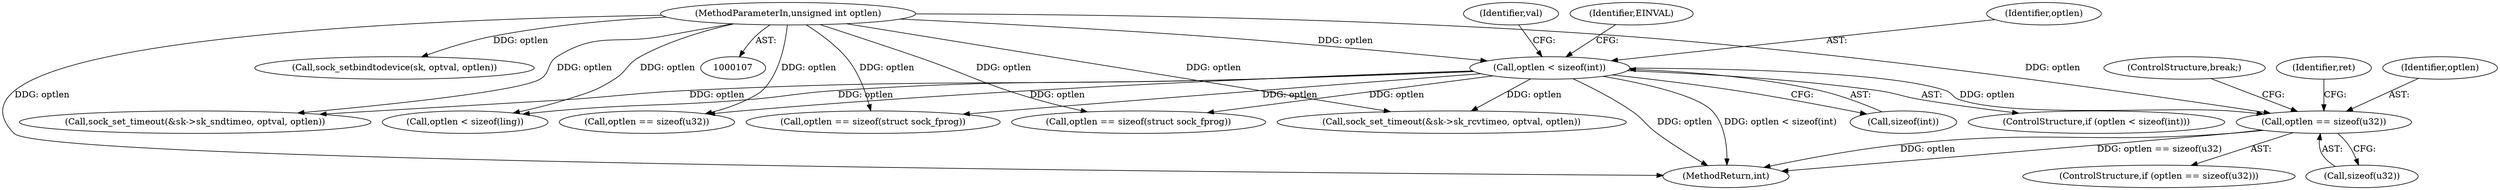 digraph "0_linux_b98b0bc8c431e3ceb4b26b0dfc8db509518fb290@API" {
"1000688" [label="(Call,optlen == sizeof(u32))"];
"1000137" [label="(Call,optlen < sizeof(int))"];
"1000112" [label="(MethodParameterIn,unsigned int optlen)"];
"1000695" [label="(Identifier,ret)"];
"1000137" [label="(Call,optlen < sizeof(int))"];
"1000596" [label="(Call,optlen == sizeof(struct sock_fprog))"];
"1000146" [label="(Identifier,val)"];
"1000690" [label="(Call,sizeof(u32))"];
"1000687" [label="(ControlStructure,if (optlen == sizeof(u32)))"];
"1000689" [label="(Identifier,optlen)"];
"1000688" [label="(Call,optlen == sizeof(u32))"];
"1000627" [label="(Call,optlen == sizeof(u32))"];
"1000657" [label="(Call,optlen == sizeof(struct sock_fprog))"];
"1000112" [label="(MethodParameterIn,unsigned int optlen)"];
"1000356" [label="(Call,optlen < sizeof(ling))"];
"1000139" [label="(Call,sizeof(int))"];
"1000571" [label="(Call,sock_set_timeout(&sk->sk_rcvtimeo, optval, optlen))"];
"1000143" [label="(Identifier,EINVAL)"];
"1000136" [label="(ControlStructure,if (optlen < sizeof(int)))"];
"1000711" [label="(ControlStructure,break;)"];
"1000132" [label="(Call,sock_setbindtodevice(sk, optval, optlen))"];
"1000138" [label="(Identifier,optlen)"];
"1000890" [label="(MethodReturn,int)"];
"1000582" [label="(Call,sock_set_timeout(&sk->sk_sndtimeo, optval, optlen))"];
"1000688" -> "1000687"  [label="AST: "];
"1000688" -> "1000690"  [label="CFG: "];
"1000689" -> "1000688"  [label="AST: "];
"1000690" -> "1000688"  [label="AST: "];
"1000695" -> "1000688"  [label="CFG: "];
"1000711" -> "1000688"  [label="CFG: "];
"1000688" -> "1000890"  [label="DDG: optlen"];
"1000688" -> "1000890"  [label="DDG: optlen == sizeof(u32)"];
"1000137" -> "1000688"  [label="DDG: optlen"];
"1000112" -> "1000688"  [label="DDG: optlen"];
"1000137" -> "1000136"  [label="AST: "];
"1000137" -> "1000139"  [label="CFG: "];
"1000138" -> "1000137"  [label="AST: "];
"1000139" -> "1000137"  [label="AST: "];
"1000143" -> "1000137"  [label="CFG: "];
"1000146" -> "1000137"  [label="CFG: "];
"1000137" -> "1000890"  [label="DDG: optlen"];
"1000137" -> "1000890"  [label="DDG: optlen < sizeof(int)"];
"1000112" -> "1000137"  [label="DDG: optlen"];
"1000137" -> "1000356"  [label="DDG: optlen"];
"1000137" -> "1000571"  [label="DDG: optlen"];
"1000137" -> "1000582"  [label="DDG: optlen"];
"1000137" -> "1000596"  [label="DDG: optlen"];
"1000137" -> "1000627"  [label="DDG: optlen"];
"1000137" -> "1000657"  [label="DDG: optlen"];
"1000112" -> "1000107"  [label="AST: "];
"1000112" -> "1000890"  [label="DDG: optlen"];
"1000112" -> "1000132"  [label="DDG: optlen"];
"1000112" -> "1000356"  [label="DDG: optlen"];
"1000112" -> "1000571"  [label="DDG: optlen"];
"1000112" -> "1000582"  [label="DDG: optlen"];
"1000112" -> "1000596"  [label="DDG: optlen"];
"1000112" -> "1000627"  [label="DDG: optlen"];
"1000112" -> "1000657"  [label="DDG: optlen"];
}
